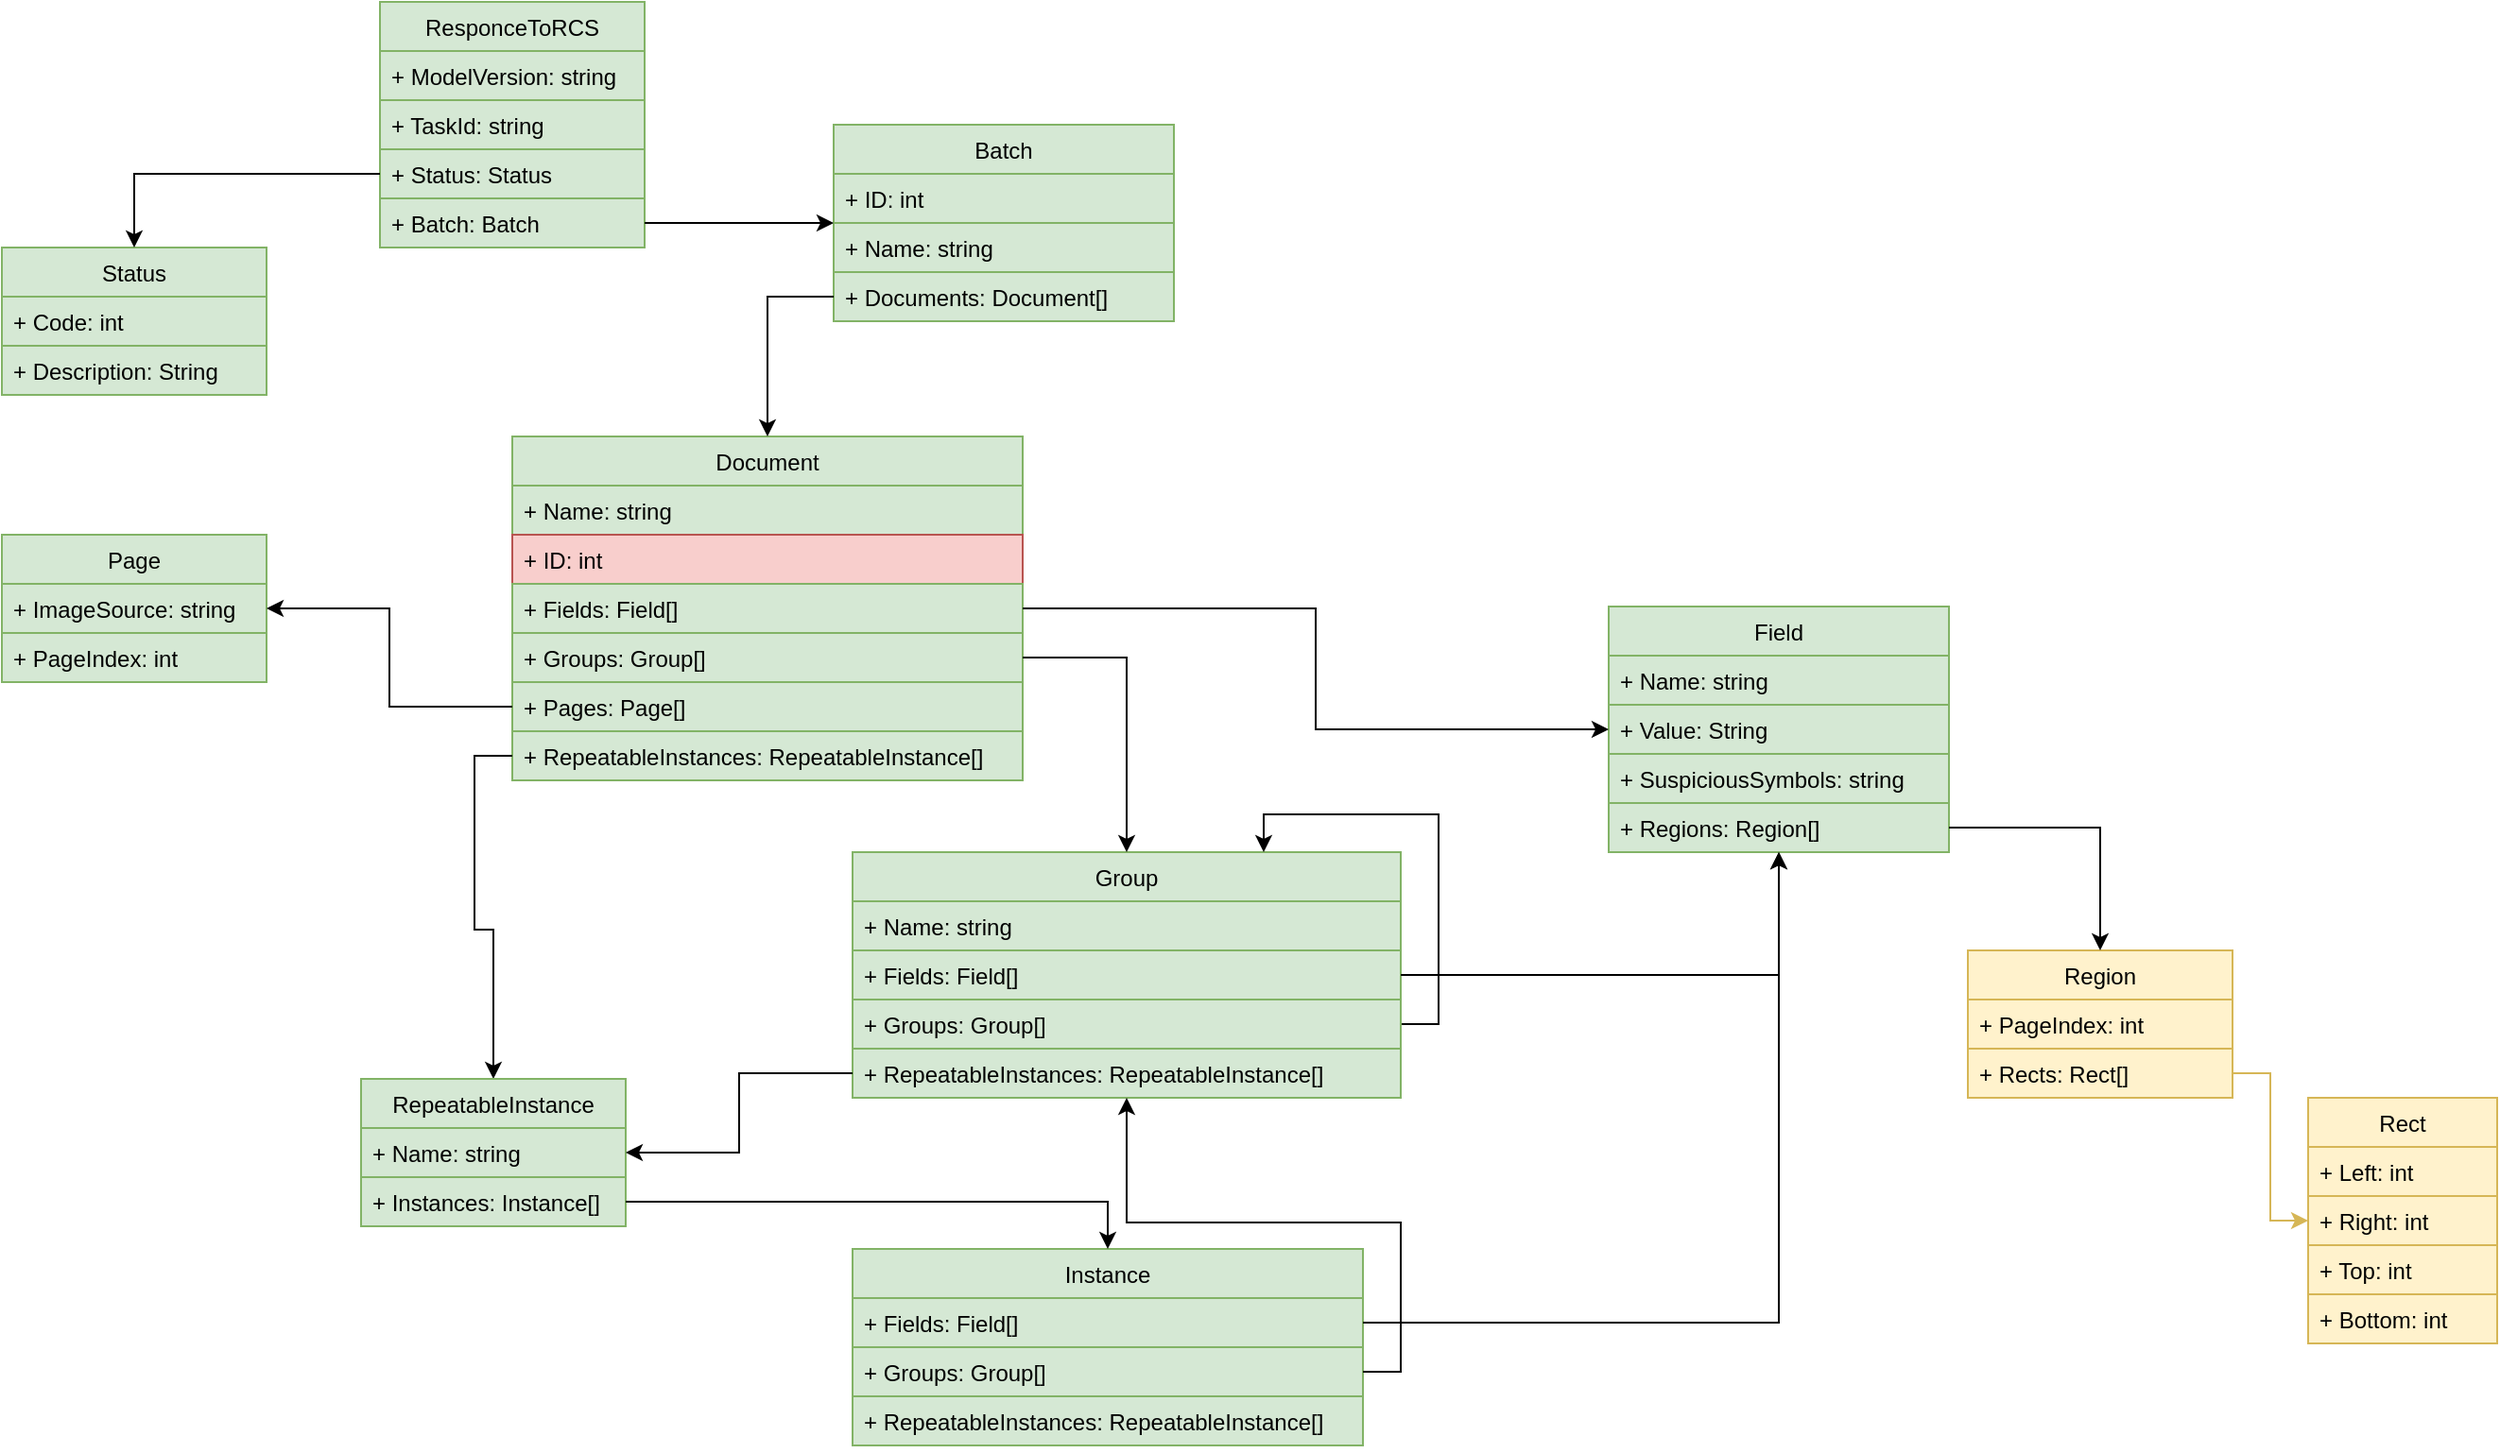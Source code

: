 <mxfile version="16.0.0" type="github">
  <diagram id="jJBAbsxzVGatJTy1RMXg" name="Page-1">
    <mxGraphModel dx="1882" dy="1111" grid="1" gridSize="10" guides="1" tooltips="1" connect="1" arrows="1" fold="1" page="1" pageScale="1" pageWidth="827" pageHeight="1169" math="0" shadow="0">
      <root>
        <mxCell id="0" />
        <mxCell id="1" parent="0" />
        <mxCell id="ZVsHchO25P_MbFDnP1mq-1" value="Batch" style="swimlane;fontStyle=0;childLayout=stackLayout;horizontal=1;startSize=26;fillColor=#d5e8d4;horizontalStack=0;resizeParent=1;resizeParentMax=0;resizeLast=0;collapsible=1;marginBottom=0;strokeColor=#82b366;" vertex="1" parent="1">
          <mxGeometry x="620" y="285" width="180" height="104" as="geometry" />
        </mxCell>
        <mxCell id="ZVsHchO25P_MbFDnP1mq-2" value="+ ID: int" style="text;strokeColor=#82b366;fillColor=#d5e8d4;align=left;verticalAlign=top;spacingLeft=4;spacingRight=4;overflow=hidden;rotatable=0;points=[[0,0.5],[1,0.5]];portConstraint=eastwest;" vertex="1" parent="ZVsHchO25P_MbFDnP1mq-1">
          <mxGeometry y="26" width="180" height="26" as="geometry" />
        </mxCell>
        <mxCell id="ZVsHchO25P_MbFDnP1mq-3" value="+ Name: string" style="text;strokeColor=#82b366;fillColor=#d5e8d4;align=left;verticalAlign=top;spacingLeft=4;spacingRight=4;overflow=hidden;rotatable=0;points=[[0,0.5],[1,0.5]];portConstraint=eastwest;" vertex="1" parent="ZVsHchO25P_MbFDnP1mq-1">
          <mxGeometry y="52" width="180" height="26" as="geometry" />
        </mxCell>
        <mxCell id="ZVsHchO25P_MbFDnP1mq-4" value="+ Documents: Document[]" style="text;strokeColor=#82b366;fillColor=#d5e8d4;align=left;verticalAlign=top;spacingLeft=4;spacingRight=4;overflow=hidden;rotatable=0;points=[[0,0.5],[1,0.5]];portConstraint=eastwest;" vertex="1" parent="ZVsHchO25P_MbFDnP1mq-1">
          <mxGeometry y="78" width="180" height="26" as="geometry" />
        </mxCell>
        <mxCell id="ZVsHchO25P_MbFDnP1mq-5" value="Document" style="swimlane;fontStyle=0;childLayout=stackLayout;horizontal=1;startSize=26;fillColor=#d5e8d4;horizontalStack=0;resizeParent=1;resizeParentMax=0;resizeLast=0;collapsible=1;marginBottom=0;strokeColor=#82b366;" vertex="1" parent="1">
          <mxGeometry x="450" y="450" width="270" height="182" as="geometry" />
        </mxCell>
        <mxCell id="ZVsHchO25P_MbFDnP1mq-6" value="+ Name: string" style="text;strokeColor=#82b366;fillColor=#d5e8d4;align=left;verticalAlign=top;spacingLeft=4;spacingRight=4;overflow=hidden;rotatable=0;points=[[0,0.5],[1,0.5]];portConstraint=eastwest;" vertex="1" parent="ZVsHchO25P_MbFDnP1mq-5">
          <mxGeometry y="26" width="270" height="26" as="geometry" />
        </mxCell>
        <mxCell id="ZVsHchO25P_MbFDnP1mq-7" value="+ ID: int" style="text;strokeColor=#b85450;fillColor=#f8cecc;align=left;verticalAlign=top;spacingLeft=4;spacingRight=4;overflow=hidden;rotatable=0;points=[[0,0.5],[1,0.5]];portConstraint=eastwest;" vertex="1" parent="ZVsHchO25P_MbFDnP1mq-5">
          <mxGeometry y="52" width="270" height="26" as="geometry" />
        </mxCell>
        <mxCell id="ZVsHchO25P_MbFDnP1mq-8" value="+ Fields: Field[]" style="text;strokeColor=#82b366;fillColor=#d5e8d4;align=left;verticalAlign=top;spacingLeft=4;spacingRight=4;overflow=hidden;rotatable=0;points=[[0,0.5],[1,0.5]];portConstraint=eastwest;" vertex="1" parent="ZVsHchO25P_MbFDnP1mq-5">
          <mxGeometry y="78" width="270" height="26" as="geometry" />
        </mxCell>
        <mxCell id="ZVsHchO25P_MbFDnP1mq-9" value="+ Groups: Group[]" style="text;strokeColor=#82b366;fillColor=#d5e8d4;align=left;verticalAlign=top;spacingLeft=4;spacingRight=4;overflow=hidden;rotatable=0;points=[[0,0.5],[1,0.5]];portConstraint=eastwest;" vertex="1" parent="ZVsHchO25P_MbFDnP1mq-5">
          <mxGeometry y="104" width="270" height="26" as="geometry" />
        </mxCell>
        <mxCell id="ZVsHchO25P_MbFDnP1mq-10" value="+ Pages: Page[]" style="text;strokeColor=#82b366;fillColor=#d5e8d4;align=left;verticalAlign=top;spacingLeft=4;spacingRight=4;overflow=hidden;rotatable=0;points=[[0,0.5],[1,0.5]];portConstraint=eastwest;" vertex="1" parent="ZVsHchO25P_MbFDnP1mq-5">
          <mxGeometry y="130" width="270" height="26" as="geometry" />
        </mxCell>
        <mxCell id="ZVsHchO25P_MbFDnP1mq-11" value="+ RepeatableInstances: RepeatableInstance[]" style="text;strokeColor=#82b366;fillColor=#d5e8d4;align=left;verticalAlign=top;spacingLeft=4;spacingRight=4;overflow=hidden;rotatable=0;points=[[0,0.5],[1,0.5]];portConstraint=eastwest;" vertex="1" parent="ZVsHchO25P_MbFDnP1mq-5">
          <mxGeometry y="156" width="270" height="26" as="geometry" />
        </mxCell>
        <mxCell id="ZVsHchO25P_MbFDnP1mq-12" style="edgeStyle=orthogonalEdgeStyle;rounded=0;orthogonalLoop=1;jettySize=auto;html=1;" edge="1" parent="1" source="ZVsHchO25P_MbFDnP1mq-4" target="ZVsHchO25P_MbFDnP1mq-5">
          <mxGeometry relative="1" as="geometry" />
        </mxCell>
        <mxCell id="ZVsHchO25P_MbFDnP1mq-13" value="Field" style="swimlane;fontStyle=0;childLayout=stackLayout;horizontal=1;startSize=26;fillColor=#d5e8d4;horizontalStack=0;resizeParent=1;resizeParentMax=0;resizeLast=0;collapsible=1;marginBottom=0;strokeColor=#82b366;" vertex="1" parent="1">
          <mxGeometry x="1030" y="540" width="180" height="130" as="geometry" />
        </mxCell>
        <mxCell id="ZVsHchO25P_MbFDnP1mq-14" value="+ Name: string" style="text;strokeColor=#82b366;fillColor=#d5e8d4;align=left;verticalAlign=top;spacingLeft=4;spacingRight=4;overflow=hidden;rotatable=0;points=[[0,0.5],[1,0.5]];portConstraint=eastwest;" vertex="1" parent="ZVsHchO25P_MbFDnP1mq-13">
          <mxGeometry y="26" width="180" height="26" as="geometry" />
        </mxCell>
        <mxCell id="ZVsHchO25P_MbFDnP1mq-15" value="+ Value: String" style="text;strokeColor=#82b366;fillColor=#d5e8d4;align=left;verticalAlign=top;spacingLeft=4;spacingRight=4;overflow=hidden;rotatable=0;points=[[0,0.5],[1,0.5]];portConstraint=eastwest;" vertex="1" parent="ZVsHchO25P_MbFDnP1mq-13">
          <mxGeometry y="52" width="180" height="26" as="geometry" />
        </mxCell>
        <mxCell id="ZVsHchO25P_MbFDnP1mq-16" value="+ SuspiciousSymbols: string" style="text;strokeColor=#82b366;fillColor=#d5e8d4;align=left;verticalAlign=top;spacingLeft=4;spacingRight=4;overflow=hidden;rotatable=0;points=[[0,0.5],[1,0.5]];portConstraint=eastwest;" vertex="1" parent="ZVsHchO25P_MbFDnP1mq-13">
          <mxGeometry y="78" width="180" height="26" as="geometry" />
        </mxCell>
        <mxCell id="ZVsHchO25P_MbFDnP1mq-17" value="+ Regions: Region[]" style="text;strokeColor=#82b366;fillColor=#d5e8d4;align=left;verticalAlign=top;spacingLeft=4;spacingRight=4;overflow=hidden;rotatable=0;points=[[0,0.5],[1,0.5]];portConstraint=eastwest;" vertex="1" parent="ZVsHchO25P_MbFDnP1mq-13">
          <mxGeometry y="104" width="180" height="26" as="geometry" />
        </mxCell>
        <mxCell id="ZVsHchO25P_MbFDnP1mq-18" value="Group" style="swimlane;fontStyle=0;childLayout=stackLayout;horizontal=1;startSize=26;fillColor=#d5e8d4;horizontalStack=0;resizeParent=1;resizeParentMax=0;resizeLast=0;collapsible=1;marginBottom=0;strokeColor=#82b366;" vertex="1" parent="1">
          <mxGeometry x="630" y="670" width="290" height="130" as="geometry" />
        </mxCell>
        <mxCell id="ZVsHchO25P_MbFDnP1mq-19" value="+ Name: string" style="text;strokeColor=#82b366;fillColor=#d5e8d4;align=left;verticalAlign=top;spacingLeft=4;spacingRight=4;overflow=hidden;rotatable=0;points=[[0,0.5],[1,0.5]];portConstraint=eastwest;" vertex="1" parent="ZVsHchO25P_MbFDnP1mq-18">
          <mxGeometry y="26" width="290" height="26" as="geometry" />
        </mxCell>
        <mxCell id="ZVsHchO25P_MbFDnP1mq-20" value="+ Fields: Field[]" style="text;strokeColor=#82b366;fillColor=#d5e8d4;align=left;verticalAlign=top;spacingLeft=4;spacingRight=4;overflow=hidden;rotatable=0;points=[[0,0.5],[1,0.5]];portConstraint=eastwest;" vertex="1" parent="ZVsHchO25P_MbFDnP1mq-18">
          <mxGeometry y="52" width="290" height="26" as="geometry" />
        </mxCell>
        <mxCell id="ZVsHchO25P_MbFDnP1mq-21" style="edgeStyle=orthogonalEdgeStyle;rounded=0;orthogonalLoop=1;jettySize=auto;html=1;entryX=0.75;entryY=0;entryDx=0;entryDy=0;exitX=1;exitY=0.5;exitDx=0;exitDy=0;" edge="1" parent="ZVsHchO25P_MbFDnP1mq-18" source="ZVsHchO25P_MbFDnP1mq-22" target="ZVsHchO25P_MbFDnP1mq-18">
          <mxGeometry relative="1" as="geometry" />
        </mxCell>
        <mxCell id="ZVsHchO25P_MbFDnP1mq-22" value="+ Groups: Group[]" style="text;strokeColor=#82b366;fillColor=#d5e8d4;align=left;verticalAlign=top;spacingLeft=4;spacingRight=4;overflow=hidden;rotatable=0;points=[[0,0.5],[1,0.5]];portConstraint=eastwest;" vertex="1" parent="ZVsHchO25P_MbFDnP1mq-18">
          <mxGeometry y="78" width="290" height="26" as="geometry" />
        </mxCell>
        <mxCell id="ZVsHchO25P_MbFDnP1mq-23" value="+ RepeatableInstances: RepeatableInstance[]" style="text;strokeColor=#82b366;fillColor=#d5e8d4;align=left;verticalAlign=top;spacingLeft=4;spacingRight=4;overflow=hidden;rotatable=0;points=[[0,0.5],[1,0.5]];portConstraint=eastwest;" vertex="1" parent="ZVsHchO25P_MbFDnP1mq-18">
          <mxGeometry y="104" width="290" height="26" as="geometry" />
        </mxCell>
        <mxCell id="ZVsHchO25P_MbFDnP1mq-24" style="edgeStyle=orthogonalEdgeStyle;rounded=0;orthogonalLoop=1;jettySize=auto;html=1;" edge="1" parent="1" source="ZVsHchO25P_MbFDnP1mq-8" target="ZVsHchO25P_MbFDnP1mq-13">
          <mxGeometry relative="1" as="geometry" />
        </mxCell>
        <mxCell id="ZVsHchO25P_MbFDnP1mq-25" style="edgeStyle=orthogonalEdgeStyle;rounded=0;orthogonalLoop=1;jettySize=auto;html=1;" edge="1" parent="1" source="ZVsHchO25P_MbFDnP1mq-9" target="ZVsHchO25P_MbFDnP1mq-18">
          <mxGeometry relative="1" as="geometry" />
        </mxCell>
        <mxCell id="ZVsHchO25P_MbFDnP1mq-26" style="edgeStyle=orthogonalEdgeStyle;rounded=0;orthogonalLoop=1;jettySize=auto;html=1;" edge="1" parent="1" source="ZVsHchO25P_MbFDnP1mq-20" target="ZVsHchO25P_MbFDnP1mq-13">
          <mxGeometry relative="1" as="geometry" />
        </mxCell>
        <mxCell id="ZVsHchO25P_MbFDnP1mq-27" value="Page" style="swimlane;fontStyle=0;childLayout=stackLayout;horizontal=1;startSize=26;fillColor=#d5e8d4;horizontalStack=0;resizeParent=1;resizeParentMax=0;resizeLast=0;collapsible=1;marginBottom=0;strokeColor=#82b366;" vertex="1" parent="1">
          <mxGeometry x="180" y="502" width="140" height="78" as="geometry" />
        </mxCell>
        <mxCell id="ZVsHchO25P_MbFDnP1mq-28" value="+ ImageSource: string" style="text;strokeColor=#82b366;fillColor=#d5e8d4;align=left;verticalAlign=top;spacingLeft=4;spacingRight=4;overflow=hidden;rotatable=0;points=[[0,0.5],[1,0.5]];portConstraint=eastwest;" vertex="1" parent="ZVsHchO25P_MbFDnP1mq-27">
          <mxGeometry y="26" width="140" height="26" as="geometry" />
        </mxCell>
        <mxCell id="ZVsHchO25P_MbFDnP1mq-29" value="+ PageIndex: int" style="text;strokeColor=#82b366;fillColor=#d5e8d4;align=left;verticalAlign=top;spacingLeft=4;spacingRight=4;overflow=hidden;rotatable=0;points=[[0,0.5],[1,0.5]];portConstraint=eastwest;" vertex="1" parent="ZVsHchO25P_MbFDnP1mq-27">
          <mxGeometry y="52" width="140" height="26" as="geometry" />
        </mxCell>
        <mxCell id="ZVsHchO25P_MbFDnP1mq-30" value="Region" style="swimlane;fontStyle=0;childLayout=stackLayout;horizontal=1;startSize=26;fillColor=#fff2cc;horizontalStack=0;resizeParent=1;resizeParentMax=0;resizeLast=0;collapsible=1;marginBottom=0;strokeColor=#d6b656;" vertex="1" parent="1">
          <mxGeometry x="1220" y="722" width="140" height="78" as="geometry" />
        </mxCell>
        <mxCell id="ZVsHchO25P_MbFDnP1mq-31" value="+ PageIndex: int" style="text;strokeColor=#d6b656;fillColor=#fff2cc;align=left;verticalAlign=top;spacingLeft=4;spacingRight=4;overflow=hidden;rotatable=0;points=[[0,0.5],[1,0.5]];portConstraint=eastwest;" vertex="1" parent="ZVsHchO25P_MbFDnP1mq-30">
          <mxGeometry y="26" width="140" height="26" as="geometry" />
        </mxCell>
        <mxCell id="ZVsHchO25P_MbFDnP1mq-32" value="+ Rects: Rect[]" style="text;strokeColor=#d6b656;fillColor=#fff2cc;align=left;verticalAlign=top;spacingLeft=4;spacingRight=4;overflow=hidden;rotatable=0;points=[[0,0.5],[1,0.5]];portConstraint=eastwest;" vertex="1" parent="ZVsHchO25P_MbFDnP1mq-30">
          <mxGeometry y="52" width="140" height="26" as="geometry" />
        </mxCell>
        <mxCell id="ZVsHchO25P_MbFDnP1mq-33" value="Rect" style="swimlane;fontStyle=0;childLayout=stackLayout;horizontal=1;startSize=26;fillColor=#fff2cc;horizontalStack=0;resizeParent=1;resizeParentMax=0;resizeLast=0;collapsible=1;marginBottom=0;strokeColor=#d6b656;" vertex="1" parent="1">
          <mxGeometry x="1400" y="800" width="100" height="130" as="geometry" />
        </mxCell>
        <mxCell id="ZVsHchO25P_MbFDnP1mq-34" value="+ Left: int" style="text;strokeColor=#d6b656;fillColor=#fff2cc;align=left;verticalAlign=top;spacingLeft=4;spacingRight=4;overflow=hidden;rotatable=0;points=[[0,0.5],[1,0.5]];portConstraint=eastwest;" vertex="1" parent="ZVsHchO25P_MbFDnP1mq-33">
          <mxGeometry y="26" width="100" height="26" as="geometry" />
        </mxCell>
        <mxCell id="ZVsHchO25P_MbFDnP1mq-35" value="+ Right: int" style="text;strokeColor=#d6b656;fillColor=#fff2cc;align=left;verticalAlign=top;spacingLeft=4;spacingRight=4;overflow=hidden;rotatable=0;points=[[0,0.5],[1,0.5]];portConstraint=eastwest;" vertex="1" parent="ZVsHchO25P_MbFDnP1mq-33">
          <mxGeometry y="52" width="100" height="26" as="geometry" />
        </mxCell>
        <mxCell id="ZVsHchO25P_MbFDnP1mq-36" value="+ Top: int" style="text;strokeColor=#d6b656;fillColor=#fff2cc;align=left;verticalAlign=top;spacingLeft=4;spacingRight=4;overflow=hidden;rotatable=0;points=[[0,0.5],[1,0.5]];portConstraint=eastwest;" vertex="1" parent="ZVsHchO25P_MbFDnP1mq-33">
          <mxGeometry y="78" width="100" height="26" as="geometry" />
        </mxCell>
        <mxCell id="ZVsHchO25P_MbFDnP1mq-37" value="+ Bottom: int" style="text;strokeColor=#d6b656;fillColor=#fff2cc;align=left;verticalAlign=top;spacingLeft=4;spacingRight=4;overflow=hidden;rotatable=0;points=[[0,0.5],[1,0.5]];portConstraint=eastwest;" vertex="1" parent="ZVsHchO25P_MbFDnP1mq-33">
          <mxGeometry y="104" width="100" height="26" as="geometry" />
        </mxCell>
        <mxCell id="ZVsHchO25P_MbFDnP1mq-38" style="edgeStyle=orthogonalEdgeStyle;rounded=0;orthogonalLoop=1;jettySize=auto;html=1;fillColor=#fff2cc;strokeColor=#d6b656;" edge="1" parent="1" source="ZVsHchO25P_MbFDnP1mq-32" target="ZVsHchO25P_MbFDnP1mq-33">
          <mxGeometry relative="1" as="geometry" />
        </mxCell>
        <mxCell id="ZVsHchO25P_MbFDnP1mq-39" style="edgeStyle=orthogonalEdgeStyle;rounded=0;orthogonalLoop=1;jettySize=auto;html=1;exitX=1;exitY=0.5;exitDx=0;exitDy=0;" edge="1" parent="1" source="ZVsHchO25P_MbFDnP1mq-17" target="ZVsHchO25P_MbFDnP1mq-30">
          <mxGeometry relative="1" as="geometry" />
        </mxCell>
        <mxCell id="ZVsHchO25P_MbFDnP1mq-40" value="Instance" style="swimlane;fontStyle=0;childLayout=stackLayout;horizontal=1;startSize=26;fillColor=#d5e8d4;horizontalStack=0;resizeParent=1;resizeParentMax=0;resizeLast=0;collapsible=1;marginBottom=0;strokeColor=#82b366;" vertex="1" parent="1">
          <mxGeometry x="630" y="880" width="270" height="104" as="geometry" />
        </mxCell>
        <mxCell id="ZVsHchO25P_MbFDnP1mq-41" value="+ Fields: Field[]" style="text;strokeColor=#82b366;fillColor=#d5e8d4;align=left;verticalAlign=top;spacingLeft=4;spacingRight=4;overflow=hidden;rotatable=0;points=[[0,0.5],[1,0.5]];portConstraint=eastwest;" vertex="1" parent="ZVsHchO25P_MbFDnP1mq-40">
          <mxGeometry y="26" width="270" height="26" as="geometry" />
        </mxCell>
        <mxCell id="ZVsHchO25P_MbFDnP1mq-42" value="+ Groups: Group[]" style="text;strokeColor=#82b366;fillColor=#d5e8d4;align=left;verticalAlign=top;spacingLeft=4;spacingRight=4;overflow=hidden;rotatable=0;points=[[0,0.5],[1,0.5]];portConstraint=eastwest;" vertex="1" parent="ZVsHchO25P_MbFDnP1mq-40">
          <mxGeometry y="52" width="270" height="26" as="geometry" />
        </mxCell>
        <mxCell id="ZVsHchO25P_MbFDnP1mq-43" value="+ RepeatableInstances: RepeatableInstance[]" style="text;strokeColor=#82b366;fillColor=#d5e8d4;align=left;verticalAlign=top;spacingLeft=4;spacingRight=4;overflow=hidden;rotatable=0;points=[[0,0.5],[1,0.5]];portConstraint=eastwest;" vertex="1" parent="ZVsHchO25P_MbFDnP1mq-40">
          <mxGeometry y="78" width="270" height="26" as="geometry" />
        </mxCell>
        <mxCell id="ZVsHchO25P_MbFDnP1mq-44" style="edgeStyle=orthogonalEdgeStyle;rounded=0;orthogonalLoop=1;jettySize=auto;html=1;" edge="1" parent="1" source="ZVsHchO25P_MbFDnP1mq-41" target="ZVsHchO25P_MbFDnP1mq-13">
          <mxGeometry relative="1" as="geometry" />
        </mxCell>
        <mxCell id="ZVsHchO25P_MbFDnP1mq-45" style="edgeStyle=orthogonalEdgeStyle;rounded=0;orthogonalLoop=1;jettySize=auto;html=1;" edge="1" parent="1" source="ZVsHchO25P_MbFDnP1mq-10" target="ZVsHchO25P_MbFDnP1mq-27">
          <mxGeometry relative="1" as="geometry" />
        </mxCell>
        <mxCell id="ZVsHchO25P_MbFDnP1mq-49" value="ResponceToRCS" style="swimlane;fontStyle=0;childLayout=stackLayout;horizontal=1;startSize=26;fillColor=#d5e8d4;horizontalStack=0;resizeParent=1;resizeParentMax=0;resizeLast=0;collapsible=1;marginBottom=0;strokeColor=#82b366;" vertex="1" parent="1">
          <mxGeometry x="380" y="220" width="140" height="130" as="geometry" />
        </mxCell>
        <mxCell id="ZVsHchO25P_MbFDnP1mq-50" value="+ ModelVersion: string" style="text;strokeColor=#82b366;fillColor=#d5e8d4;align=left;verticalAlign=top;spacingLeft=4;spacingRight=4;overflow=hidden;rotatable=0;points=[[0,0.5],[1,0.5]];portConstraint=eastwest;" vertex="1" parent="ZVsHchO25P_MbFDnP1mq-49">
          <mxGeometry y="26" width="140" height="26" as="geometry" />
        </mxCell>
        <mxCell id="ZVsHchO25P_MbFDnP1mq-51" value="+ TaskId: string" style="text;strokeColor=#82b366;fillColor=#d5e8d4;align=left;verticalAlign=top;spacingLeft=4;spacingRight=4;overflow=hidden;rotatable=0;points=[[0,0.5],[1,0.5]];portConstraint=eastwest;" vertex="1" parent="ZVsHchO25P_MbFDnP1mq-49">
          <mxGeometry y="52" width="140" height="26" as="geometry" />
        </mxCell>
        <mxCell id="ZVsHchO25P_MbFDnP1mq-52" value="+ Status: Status" style="text;strokeColor=#82b366;fillColor=#d5e8d4;align=left;verticalAlign=top;spacingLeft=4;spacingRight=4;overflow=hidden;rotatable=0;points=[[0,0.5],[1,0.5]];portConstraint=eastwest;" vertex="1" parent="ZVsHchO25P_MbFDnP1mq-49">
          <mxGeometry y="78" width="140" height="26" as="geometry" />
        </mxCell>
        <mxCell id="ZVsHchO25P_MbFDnP1mq-53" value="+ Batch: Batch" style="text;strokeColor=#82b366;fillColor=#d5e8d4;align=left;verticalAlign=top;spacingLeft=4;spacingRight=4;overflow=hidden;rotatable=0;points=[[0,0.5],[1,0.5]];portConstraint=eastwest;" vertex="1" parent="ZVsHchO25P_MbFDnP1mq-49">
          <mxGeometry y="104" width="140" height="26" as="geometry" />
        </mxCell>
        <mxCell id="ZVsHchO25P_MbFDnP1mq-54" value="Status" style="swimlane;fontStyle=0;childLayout=stackLayout;horizontal=1;startSize=26;fillColor=#d5e8d4;horizontalStack=0;resizeParent=1;resizeParentMax=0;resizeLast=0;collapsible=1;marginBottom=0;strokeColor=#82b366;" vertex="1" parent="1">
          <mxGeometry x="180" y="350" width="140" height="78" as="geometry" />
        </mxCell>
        <mxCell id="ZVsHchO25P_MbFDnP1mq-55" value="+ Code: int" style="text;strokeColor=#82b366;fillColor=#d5e8d4;align=left;verticalAlign=top;spacingLeft=4;spacingRight=4;overflow=hidden;rotatable=0;points=[[0,0.5],[1,0.5]];portConstraint=eastwest;" vertex="1" parent="ZVsHchO25P_MbFDnP1mq-54">
          <mxGeometry y="26" width="140" height="26" as="geometry" />
        </mxCell>
        <mxCell id="ZVsHchO25P_MbFDnP1mq-56" value="+ Description: String" style="text;strokeColor=#82b366;fillColor=#d5e8d4;align=left;verticalAlign=top;spacingLeft=4;spacingRight=4;overflow=hidden;rotatable=0;points=[[0,0.5],[1,0.5]];portConstraint=eastwest;" vertex="1" parent="ZVsHchO25P_MbFDnP1mq-54">
          <mxGeometry y="52" width="140" height="26" as="geometry" />
        </mxCell>
        <mxCell id="ZVsHchO25P_MbFDnP1mq-57" style="edgeStyle=orthogonalEdgeStyle;rounded=0;orthogonalLoop=1;jettySize=auto;html=1;" edge="1" parent="1" source="ZVsHchO25P_MbFDnP1mq-52" target="ZVsHchO25P_MbFDnP1mq-54">
          <mxGeometry relative="1" as="geometry" />
        </mxCell>
        <mxCell id="ZVsHchO25P_MbFDnP1mq-58" style="edgeStyle=orthogonalEdgeStyle;rounded=0;orthogonalLoop=1;jettySize=auto;html=1;" edge="1" parent="1" source="ZVsHchO25P_MbFDnP1mq-53" target="ZVsHchO25P_MbFDnP1mq-1">
          <mxGeometry relative="1" as="geometry" />
        </mxCell>
        <mxCell id="ZVsHchO25P_MbFDnP1mq-59" style="edgeStyle=orthogonalEdgeStyle;rounded=0;orthogonalLoop=1;jettySize=auto;html=1;" edge="1" parent="1" source="ZVsHchO25P_MbFDnP1mq-11" target="ZVsHchO25P_MbFDnP1mq-60">
          <mxGeometry relative="1" as="geometry" />
        </mxCell>
        <mxCell id="ZVsHchO25P_MbFDnP1mq-60" value="RepeatableInstance" style="swimlane;fontStyle=0;childLayout=stackLayout;horizontal=1;startSize=26;fillColor=#d5e8d4;horizontalStack=0;resizeParent=1;resizeParentMax=0;resizeLast=0;collapsible=1;marginBottom=0;strokeColor=#82b366;" vertex="1" parent="1">
          <mxGeometry x="370" y="790" width="140" height="78" as="geometry" />
        </mxCell>
        <mxCell id="ZVsHchO25P_MbFDnP1mq-61" value="+ Name: string" style="text;strokeColor=#82b366;fillColor=#d5e8d4;align=left;verticalAlign=top;spacingLeft=4;spacingRight=4;overflow=hidden;rotatable=0;points=[[0,0.5],[1,0.5]];portConstraint=eastwest;" vertex="1" parent="ZVsHchO25P_MbFDnP1mq-60">
          <mxGeometry y="26" width="140" height="26" as="geometry" />
        </mxCell>
        <mxCell id="ZVsHchO25P_MbFDnP1mq-62" value="+ Instances: Instance[]" style="text;strokeColor=#82b366;fillColor=#d5e8d4;align=left;verticalAlign=top;spacingLeft=4;spacingRight=4;overflow=hidden;rotatable=0;points=[[0,0.5],[1,0.5]];portConstraint=eastwest;" vertex="1" parent="ZVsHchO25P_MbFDnP1mq-60">
          <mxGeometry y="52" width="140" height="26" as="geometry" />
        </mxCell>
        <mxCell id="ZVsHchO25P_MbFDnP1mq-63" style="edgeStyle=orthogonalEdgeStyle;rounded=0;orthogonalLoop=1;jettySize=auto;html=1;" edge="1" parent="1" source="ZVsHchO25P_MbFDnP1mq-62" target="ZVsHchO25P_MbFDnP1mq-40">
          <mxGeometry relative="1" as="geometry" />
        </mxCell>
        <mxCell id="ZVsHchO25P_MbFDnP1mq-64" style="edgeStyle=orthogonalEdgeStyle;rounded=0;orthogonalLoop=1;jettySize=auto;html=1;" edge="1" parent="1" source="ZVsHchO25P_MbFDnP1mq-42" target="ZVsHchO25P_MbFDnP1mq-18">
          <mxGeometry relative="1" as="geometry" />
        </mxCell>
        <mxCell id="ZVsHchO25P_MbFDnP1mq-65" style="edgeStyle=orthogonalEdgeStyle;rounded=0;orthogonalLoop=1;jettySize=auto;html=1;" edge="1" parent="1" source="ZVsHchO25P_MbFDnP1mq-23" target="ZVsHchO25P_MbFDnP1mq-60">
          <mxGeometry relative="1" as="geometry" />
        </mxCell>
      </root>
    </mxGraphModel>
  </diagram>
</mxfile>
